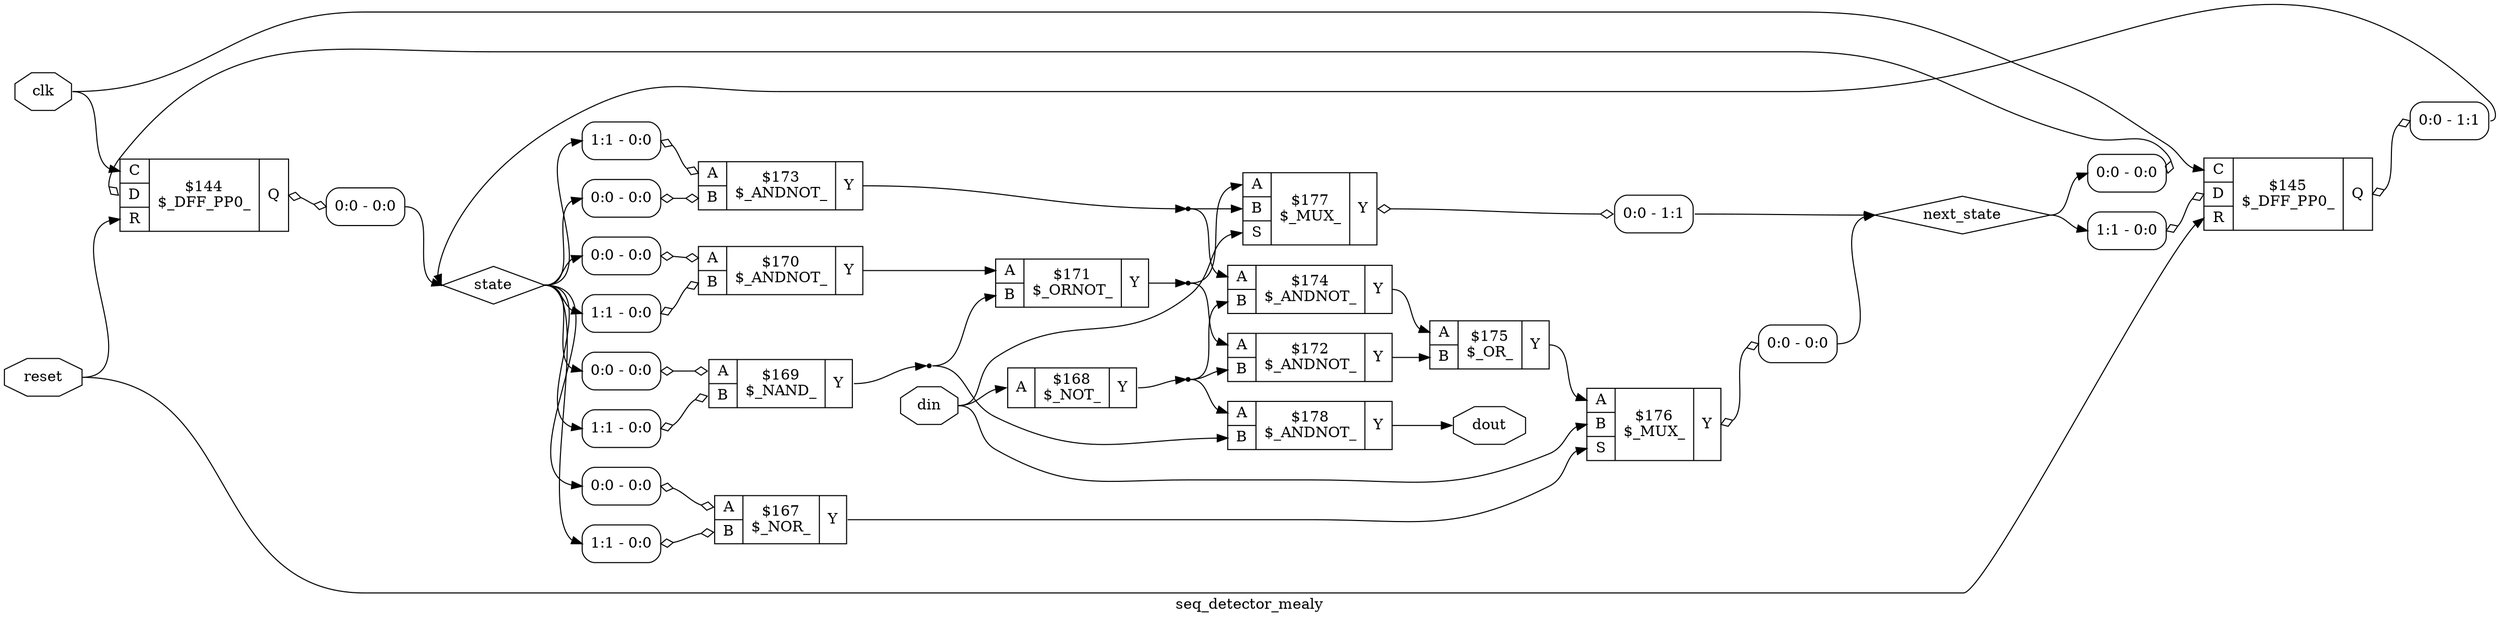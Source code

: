digraph "seq_detector_mealy" {
label="seq_detector_mealy";
rankdir="LR";
remincross=true;
n10 [ shape=octagon, label="clk", color="black", fontcolor="black" ];
n11 [ shape=octagon, label="din", color="black", fontcolor="black" ];
n12 [ shape=octagon, label="dout", color="black", fontcolor="black" ];
n13 [ shape=diamond, label="next_state", color="black", fontcolor="black" ];
n14 [ shape=octagon, label="reset", color="black", fontcolor="black" ];
n15 [ shape=diamond, label="state", color="black", fontcolor="black" ];
c19 [ shape=record, label="{{<p16> A|<p17> B}|$167\n$_NOR_|{<p18> Y}}",  ];
x0 [ shape=record, style=rounded, label="<s0> 0:0 - 0:0 ", color="black", fontcolor="black" ];
x0:e -> c19:p16:w [arrowhead=odiamond, arrowtail=odiamond, dir=both, color="black", fontcolor="black", label=""];
x1 [ shape=record, style=rounded, label="<s0> 1:1 - 0:0 ", color="black", fontcolor="black" ];
x1:e -> c19:p17:w [arrowhead=odiamond, arrowtail=odiamond, dir=both, color="black", fontcolor="black", label=""];
c20 [ shape=record, label="{{<p16> A}|$168\n$_NOT_|{<p18> Y}}",  ];
c21 [ shape=record, label="{{<p16> A|<p17> B}|$169\n$_NAND_|{<p18> Y}}",  ];
x2 [ shape=record, style=rounded, label="<s0> 0:0 - 0:0 ", color="black", fontcolor="black" ];
x2:e -> c21:p16:w [arrowhead=odiamond, arrowtail=odiamond, dir=both, color="black", fontcolor="black", label=""];
x3 [ shape=record, style=rounded, label="<s0> 1:1 - 0:0 ", color="black", fontcolor="black" ];
x3:e -> c21:p17:w [arrowhead=odiamond, arrowtail=odiamond, dir=both, color="black", fontcolor="black", label=""];
c22 [ shape=record, label="{{<p16> A|<p17> B}|$170\n$_ANDNOT_|{<p18> Y}}",  ];
x4 [ shape=record, style=rounded, label="<s0> 0:0 - 0:0 ", color="black", fontcolor="black" ];
x4:e -> c22:p16:w [arrowhead=odiamond, arrowtail=odiamond, dir=both, color="black", fontcolor="black", label=""];
x5 [ shape=record, style=rounded, label="<s0> 1:1 - 0:0 ", color="black", fontcolor="black" ];
x5:e -> c22:p17:w [arrowhead=odiamond, arrowtail=odiamond, dir=both, color="black", fontcolor="black", label=""];
c23 [ shape=record, label="{{<p16> A|<p17> B}|$171\n$_ORNOT_|{<p18> Y}}",  ];
c24 [ shape=record, label="{{<p16> A|<p17> B}|$172\n$_ANDNOT_|{<p18> Y}}",  ];
c25 [ shape=record, label="{{<p16> A|<p17> B}|$173\n$_ANDNOT_|{<p18> Y}}",  ];
x6 [ shape=record, style=rounded, label="<s0> 1:1 - 0:0 ", color="black", fontcolor="black" ];
x6:e -> c25:p16:w [arrowhead=odiamond, arrowtail=odiamond, dir=both, color="black", fontcolor="black", label=""];
x7 [ shape=record, style=rounded, label="<s0> 0:0 - 0:0 ", color="black", fontcolor="black" ];
x7:e -> c25:p17:w [arrowhead=odiamond, arrowtail=odiamond, dir=both, color="black", fontcolor="black", label=""];
c26 [ shape=record, label="{{<p16> A|<p17> B}|$174\n$_ANDNOT_|{<p18> Y}}",  ];
c27 [ shape=record, label="{{<p16> A|<p17> B}|$175\n$_OR_|{<p18> Y}}",  ];
c29 [ shape=record, label="{{<p16> A|<p17> B|<p28> S}|$176\n$_MUX_|{<p18> Y}}",  ];
x8 [ shape=record, style=rounded, label="<s0> 0:0 - 0:0 ", color="black", fontcolor="black" ];
c29:p18:e -> x8:w [arrowhead=odiamond, arrowtail=odiamond, dir=both, color="black", fontcolor="black", label=""];
c30 [ shape=record, label="{{<p16> A|<p17> B|<p28> S}|$177\n$_MUX_|{<p18> Y}}",  ];
x9 [ shape=record, style=rounded, label="<s0> 0:0 - 1:1 ", color="black", fontcolor="black" ];
c30:p18:e -> x9:w [arrowhead=odiamond, arrowtail=odiamond, dir=both, color="black", fontcolor="black", label=""];
c31 [ shape=record, label="{{<p16> A|<p17> B}|$178\n$_ANDNOT_|{<p18> Y}}",  ];
c36 [ shape=record, label="{{<p32> C|<p33> D|<p34> R}|$144\n$_DFF_PP0_|{<p35> Q}}",  ];
x10 [ shape=record, style=rounded, label="<s0> 0:0 - 0:0 ", color="black", fontcolor="black" ];
x10:e -> c36:p33:w [arrowhead=odiamond, arrowtail=odiamond, dir=both, color="black", fontcolor="black", label=""];
x11 [ shape=record, style=rounded, label="<s0> 0:0 - 0:0 ", color="black", fontcolor="black" ];
c36:p35:e -> x11:w [arrowhead=odiamond, arrowtail=odiamond, dir=both, color="black", fontcolor="black", label=""];
c37 [ shape=record, label="{{<p32> C|<p33> D|<p34> R}|$145\n$_DFF_PP0_|{<p35> Q}}",  ];
x12 [ shape=record, style=rounded, label="<s0> 1:1 - 0:0 ", color="black", fontcolor="black" ];
x12:e -> c37:p33:w [arrowhead=odiamond, arrowtail=odiamond, dir=both, color="black", fontcolor="black", label=""];
x13 [ shape=record, style=rounded, label="<s0> 0:0 - 1:1 ", color="black", fontcolor="black" ];
c37:p35:e -> x13:w [arrowhead=odiamond, arrowtail=odiamond, dir=both, color="black", fontcolor="black", label=""];
c22:p18:e -> c23:p16:w [color="black", fontcolor="black", label=""];
n10:e -> c36:p32:w [color="black", fontcolor="black", label=""];
n10:e -> c37:p32:w [color="black", fontcolor="black", label=""];
n11:e -> c20:p16:w [color="black", fontcolor="black", label=""];
n11:e -> c29:p17:w [color="black", fontcolor="black", label=""];
n11:e -> c30:p28:w [color="black", fontcolor="black", label=""];
c31:p18:e -> n12:w [color="black", fontcolor="black", label=""];
x8:s0:e -> n13:w [color="black", fontcolor="black", label=""];
x9:s0:e -> n13:w [color="black", fontcolor="black", label=""];
n13:e -> x10:s0:w [color="black", fontcolor="black", label=""];
n13:e -> x12:s0:w [color="black", fontcolor="black", label=""];
n14:e -> c36:p34:w [color="black", fontcolor="black", label=""];
n14:e -> c37:p34:w [color="black", fontcolor="black", label=""];
x11:s0:e -> n15:w [color="black", fontcolor="black", label=""];
x13:s0:e -> n15:w [color="black", fontcolor="black", label=""];
n15:e -> x0:s0:w [color="black", fontcolor="black", label=""];
n15:e -> x1:s0:w [color="black", fontcolor="black", label=""];
n15:e -> x2:s0:w [color="black", fontcolor="black", label=""];
n15:e -> x3:s0:w [color="black", fontcolor="black", label=""];
n15:e -> x4:s0:w [color="black", fontcolor="black", label=""];
n15:e -> x5:s0:w [color="black", fontcolor="black", label=""];
n15:e -> x6:s0:w [color="black", fontcolor="black", label=""];
n15:e -> x7:s0:w [color="black", fontcolor="black", label=""];
n2 [ shape=point ];
c23:p18:e -> n2:w [color="black", fontcolor="black", label=""];
n2:e -> c24:p16:w [color="black", fontcolor="black", label=""];
n2:e -> c30:p16:w [color="black", fontcolor="black", label=""];
c24:p18:e -> c27:p17:w [color="black", fontcolor="black", label=""];
n4 [ shape=point ];
c25:p18:e -> n4:w [color="black", fontcolor="black", label=""];
n4:e -> c26:p16:w [color="black", fontcolor="black", label=""];
n4:e -> c30:p17:w [color="black", fontcolor="black", label=""];
c26:p18:e -> c27:p16:w [color="black", fontcolor="black", label=""];
c27:p18:e -> c29:p16:w [color="black", fontcolor="black", label=""];
c19:p18:e -> c29:p28:w [color="black", fontcolor="black", label=""];
n8 [ shape=point ];
c20:p18:e -> n8:w [color="black", fontcolor="black", label=""];
n8:e -> c24:p17:w [color="black", fontcolor="black", label=""];
n8:e -> c26:p17:w [color="black", fontcolor="black", label=""];
n8:e -> c31:p16:w [color="black", fontcolor="black", label=""];
n9 [ shape=point ];
c21:p18:e -> n9:w [color="black", fontcolor="black", label=""];
n9:e -> c23:p17:w [color="black", fontcolor="black", label=""];
n9:e -> c31:p17:w [color="black", fontcolor="black", label=""];
}

